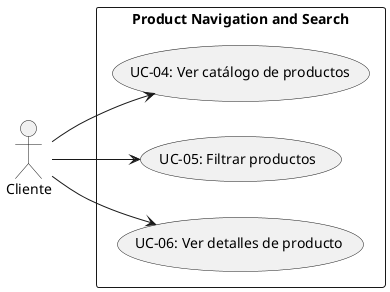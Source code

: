 @startuml product navigation and search
left to right direction

actor Cliente

rectangle "Product Navigation and Search" {
  usecase "UC-04: Ver catálogo de productos" as UC04
  usecase "UC-05: Filtrar productos" as UC05
  usecase "UC-06: Ver detalles de producto" as UC06
}

Cliente --> UC04
Cliente --> UC05
Cliente --> UC06
@enduml
